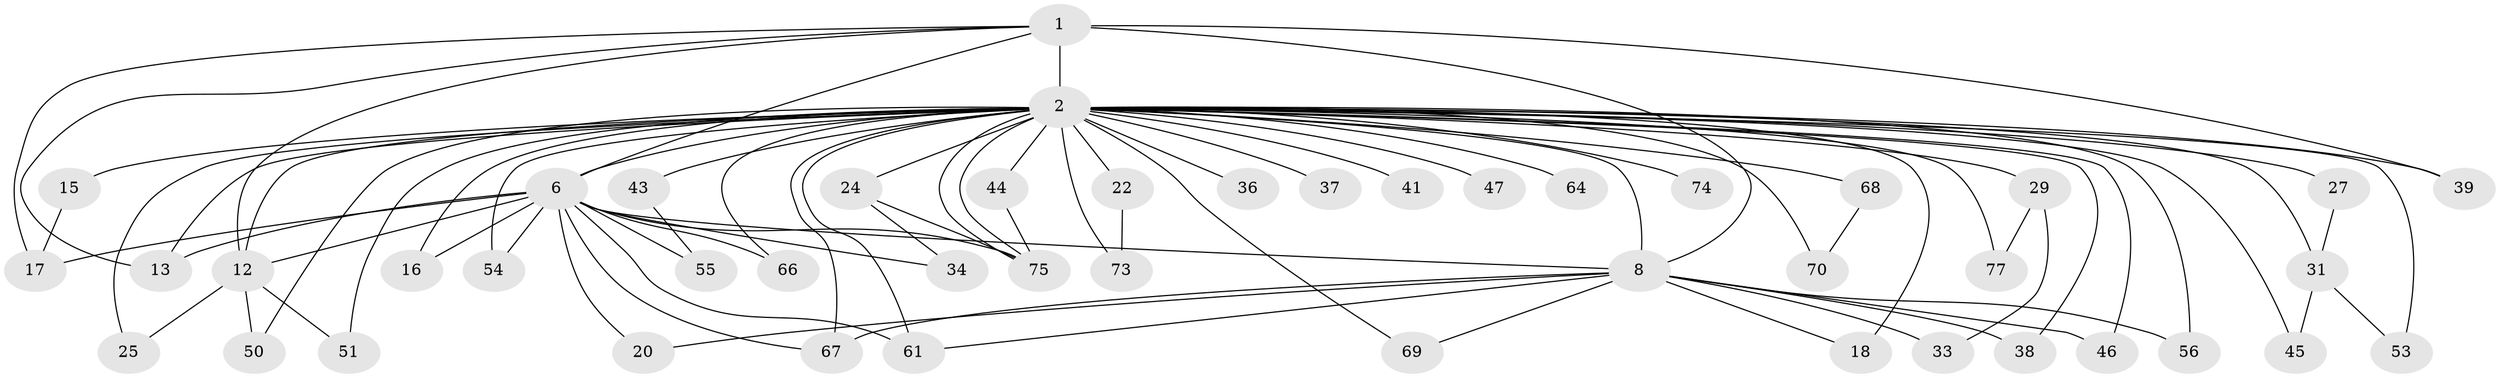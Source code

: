 // original degree distribution, {14: 0.008695652173913044, 18: 0.008695652173913044, 27: 0.008695652173913044, 16: 0.008695652173913044, 21: 0.017391304347826087, 26: 0.008695652173913044, 30: 0.008695652173913044, 28: 0.008695652173913044, 24: 0.008695652173913044, 7: 0.008695652173913044, 6: 0.02608695652173913, 4: 0.06086956521739131, 3: 0.24347826086956523, 2: 0.5391304347826087, 5: 0.02608695652173913, 9: 0.008695652173913044}
// Generated by graph-tools (version 1.1) at 2025/17/03/04/25 18:17:33]
// undirected, 46 vertices, 84 edges
graph export_dot {
graph [start="1"]
  node [color=gray90,style=filled];
  1;
  2 [super="+4+21+19+52+40+3"];
  6 [super="+97+88+32"];
  8 [super="+76+89+110"];
  12 [super="+104"];
  13;
  15 [super="+82"];
  16 [super="+100"];
  17;
  18;
  20;
  22;
  24;
  25;
  27 [super="+49"];
  29;
  31;
  33;
  34;
  36 [super="+102"];
  37;
  38;
  39;
  41 [super="+108"];
  43;
  44;
  45;
  46;
  47;
  50;
  51;
  53 [super="+84+72"];
  54;
  55;
  56;
  61;
  64;
  66;
  67;
  68;
  69;
  70;
  73;
  74;
  75 [super="+87+113"];
  77;
  1 -- 2 [weight=7];
  1 -- 6 [weight=2];
  1 -- 8;
  1 -- 13;
  1 -- 17;
  1 -- 39;
  1 -- 12;
  2 -- 6 [weight=18];
  2 -- 8 [weight=9];
  2 -- 50;
  2 -- 70;
  2 -- 75;
  2 -- 75;
  2 -- 64 [weight=2];
  2 -- 67;
  2 -- 68;
  2 -- 13 [weight=2];
  2 -- 74 [weight=2];
  2 -- 16 [weight=2];
  2 -- 18 [weight=2];
  2 -- 29 [weight=2];
  2 -- 36 [weight=3];
  2 -- 37 [weight=2];
  2 -- 41 [weight=3];
  2 -- 43 [weight=2];
  2 -- 47;
  2 -- 51 [weight=2];
  2 -- 24 [weight=3];
  2 -- 44 [weight=2];
  2 -- 12;
  2 -- 15 [weight=2];
  2 -- 22 [weight=2];
  2 -- 25;
  2 -- 27 [weight=4];
  2 -- 31;
  2 -- 38;
  2 -- 39;
  2 -- 45;
  2 -- 46;
  2 -- 53 [weight=3];
  2 -- 54;
  2 -- 56;
  2 -- 61;
  2 -- 66;
  2 -- 69;
  2 -- 73;
  2 -- 77;
  6 -- 8 [weight=2];
  6 -- 12;
  6 -- 13;
  6 -- 16;
  6 -- 17;
  6 -- 20;
  6 -- 34;
  6 -- 54;
  6 -- 55;
  6 -- 66;
  6 -- 75;
  6 -- 67;
  6 -- 61;
  8 -- 20;
  8 -- 33;
  8 -- 38;
  8 -- 46;
  8 -- 56;
  8 -- 61;
  8 -- 69;
  8 -- 67;
  8 -- 18;
  12 -- 25;
  12 -- 50;
  12 -- 51;
  15 -- 17;
  22 -- 73;
  24 -- 34;
  24 -- 75;
  27 -- 31;
  29 -- 33;
  29 -- 77;
  31 -- 45;
  31 -- 53;
  43 -- 55;
  44 -- 75;
  68 -- 70;
}
